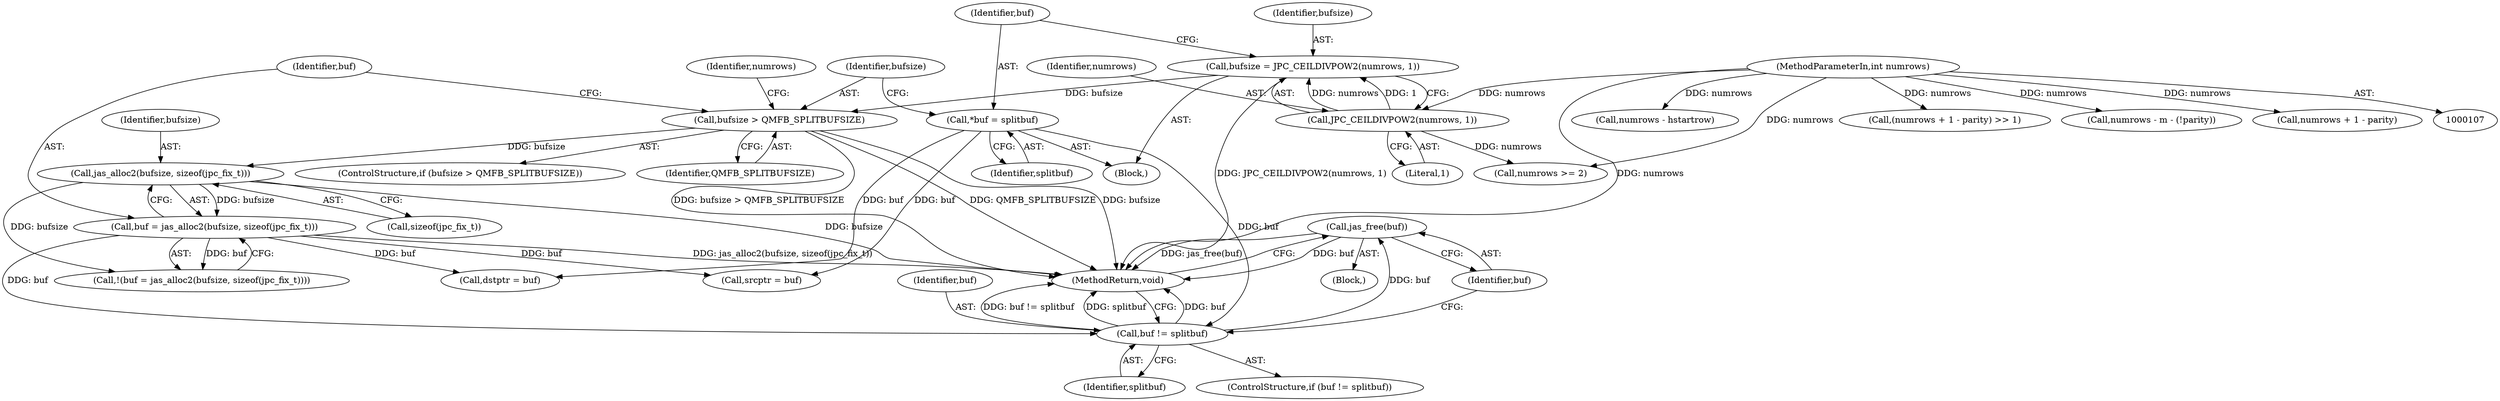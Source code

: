 digraph "0_jasper_4a59cfaf9ab3d48fca4a15c0d2674bf7138e3d1a_0@API" {
"1000279" [label="(Call,jas_free(buf))"];
"1000275" [label="(Call,buf != splitbuf)"];
"1000121" [label="(Call,*buf = splitbuf)"];
"1000136" [label="(Call,buf = jas_alloc2(bufsize, sizeof(jpc_fix_t)))"];
"1000138" [label="(Call,jas_alloc2(bufsize, sizeof(jpc_fix_t)))"];
"1000130" [label="(Call,bufsize > QMFB_SPLITBUFSIZE)"];
"1000114" [label="(Call,bufsize = JPC_CEILDIVPOW2(numrows, 1))"];
"1000116" [label="(Call,JPC_CEILDIVPOW2(numrows, 1))"];
"1000109" [label="(MethodParameterIn,int numrows)"];
"1000121" [label="(Call,*buf = splitbuf)"];
"1000160" [label="(Call,numrows - hstartrow)"];
"1000138" [label="(Call,jas_alloc2(bufsize, sizeof(jpc_fix_t)))"];
"1000151" [label="(Call,(numrows + 1 - parity) >> 1)"];
"1000277" [label="(Identifier,splitbuf)"];
"1000276" [label="(Identifier,buf)"];
"1000281" [label="(MethodReturn,void)"];
"1000114" [label="(Call,bufsize = JPC_CEILDIVPOW2(numrows, 1))"];
"1000145" [label="(Call,numrows >= 2)"];
"1000132" [label="(Identifier,QMFB_SPLITBUFSIZE)"];
"1000274" [label="(ControlStructure,if (buf != splitbuf))"];
"1000112" [label="(Block,)"];
"1000130" [label="(Call,bufsize > QMFB_SPLITBUFSIZE)"];
"1000146" [label="(Identifier,numrows)"];
"1000115" [label="(Identifier,bufsize)"];
"1000140" [label="(Call,sizeof(jpc_fix_t))"];
"1000122" [label="(Identifier,buf)"];
"1000129" [label="(ControlStructure,if (bufsize > QMFB_SPLITBUFSIZE))"];
"1000116" [label="(Call,JPC_CEILDIVPOW2(numrows, 1))"];
"1000131" [label="(Identifier,bufsize)"];
"1000219" [label="(Call,numrows - m - (!parity))"];
"1000137" [label="(Identifier,buf)"];
"1000135" [label="(Call,!(buf = jas_alloc2(bufsize, sizeof(jpc_fix_t))))"];
"1000118" [label="(Literal,1)"];
"1000280" [label="(Identifier,buf)"];
"1000136" [label="(Call,buf = jas_alloc2(bufsize, sizeof(jpc_fix_t)))"];
"1000139" [label="(Identifier,bufsize)"];
"1000117" [label="(Identifier,numrows)"];
"1000275" [label="(Call,buf != splitbuf)"];
"1000109" [label="(MethodParameterIn,int numrows)"];
"1000252" [label="(Call,srcptr = buf)"];
"1000123" [label="(Identifier,splitbuf)"];
"1000166" [label="(Call,dstptr = buf)"];
"1000152" [label="(Call,numrows + 1 - parity)"];
"1000278" [label="(Block,)"];
"1000279" [label="(Call,jas_free(buf))"];
"1000279" -> "1000278"  [label="AST: "];
"1000279" -> "1000280"  [label="CFG: "];
"1000280" -> "1000279"  [label="AST: "];
"1000281" -> "1000279"  [label="CFG: "];
"1000279" -> "1000281"  [label="DDG: buf"];
"1000279" -> "1000281"  [label="DDG: jas_free(buf)"];
"1000275" -> "1000279"  [label="DDG: buf"];
"1000275" -> "1000274"  [label="AST: "];
"1000275" -> "1000277"  [label="CFG: "];
"1000276" -> "1000275"  [label="AST: "];
"1000277" -> "1000275"  [label="AST: "];
"1000280" -> "1000275"  [label="CFG: "];
"1000281" -> "1000275"  [label="CFG: "];
"1000275" -> "1000281"  [label="DDG: buf"];
"1000275" -> "1000281"  [label="DDG: buf != splitbuf"];
"1000275" -> "1000281"  [label="DDG: splitbuf"];
"1000121" -> "1000275"  [label="DDG: buf"];
"1000136" -> "1000275"  [label="DDG: buf"];
"1000121" -> "1000112"  [label="AST: "];
"1000121" -> "1000123"  [label="CFG: "];
"1000122" -> "1000121"  [label="AST: "];
"1000123" -> "1000121"  [label="AST: "];
"1000131" -> "1000121"  [label="CFG: "];
"1000121" -> "1000166"  [label="DDG: buf"];
"1000121" -> "1000252"  [label="DDG: buf"];
"1000136" -> "1000135"  [label="AST: "];
"1000136" -> "1000138"  [label="CFG: "];
"1000137" -> "1000136"  [label="AST: "];
"1000138" -> "1000136"  [label="AST: "];
"1000135" -> "1000136"  [label="CFG: "];
"1000136" -> "1000281"  [label="DDG: jas_alloc2(bufsize, sizeof(jpc_fix_t))"];
"1000136" -> "1000135"  [label="DDG: buf"];
"1000138" -> "1000136"  [label="DDG: bufsize"];
"1000136" -> "1000166"  [label="DDG: buf"];
"1000136" -> "1000252"  [label="DDG: buf"];
"1000138" -> "1000140"  [label="CFG: "];
"1000139" -> "1000138"  [label="AST: "];
"1000140" -> "1000138"  [label="AST: "];
"1000138" -> "1000281"  [label="DDG: bufsize"];
"1000138" -> "1000135"  [label="DDG: bufsize"];
"1000130" -> "1000138"  [label="DDG: bufsize"];
"1000130" -> "1000129"  [label="AST: "];
"1000130" -> "1000132"  [label="CFG: "];
"1000131" -> "1000130"  [label="AST: "];
"1000132" -> "1000130"  [label="AST: "];
"1000137" -> "1000130"  [label="CFG: "];
"1000146" -> "1000130"  [label="CFG: "];
"1000130" -> "1000281"  [label="DDG: bufsize > QMFB_SPLITBUFSIZE"];
"1000130" -> "1000281"  [label="DDG: QMFB_SPLITBUFSIZE"];
"1000130" -> "1000281"  [label="DDG: bufsize"];
"1000114" -> "1000130"  [label="DDG: bufsize"];
"1000114" -> "1000112"  [label="AST: "];
"1000114" -> "1000116"  [label="CFG: "];
"1000115" -> "1000114"  [label="AST: "];
"1000116" -> "1000114"  [label="AST: "];
"1000122" -> "1000114"  [label="CFG: "];
"1000114" -> "1000281"  [label="DDG: JPC_CEILDIVPOW2(numrows, 1)"];
"1000116" -> "1000114"  [label="DDG: numrows"];
"1000116" -> "1000114"  [label="DDG: 1"];
"1000116" -> "1000118"  [label="CFG: "];
"1000117" -> "1000116"  [label="AST: "];
"1000118" -> "1000116"  [label="AST: "];
"1000109" -> "1000116"  [label="DDG: numrows"];
"1000116" -> "1000145"  [label="DDG: numrows"];
"1000109" -> "1000107"  [label="AST: "];
"1000109" -> "1000281"  [label="DDG: numrows"];
"1000109" -> "1000145"  [label="DDG: numrows"];
"1000109" -> "1000151"  [label="DDG: numrows"];
"1000109" -> "1000152"  [label="DDG: numrows"];
"1000109" -> "1000160"  [label="DDG: numrows"];
"1000109" -> "1000219"  [label="DDG: numrows"];
}
